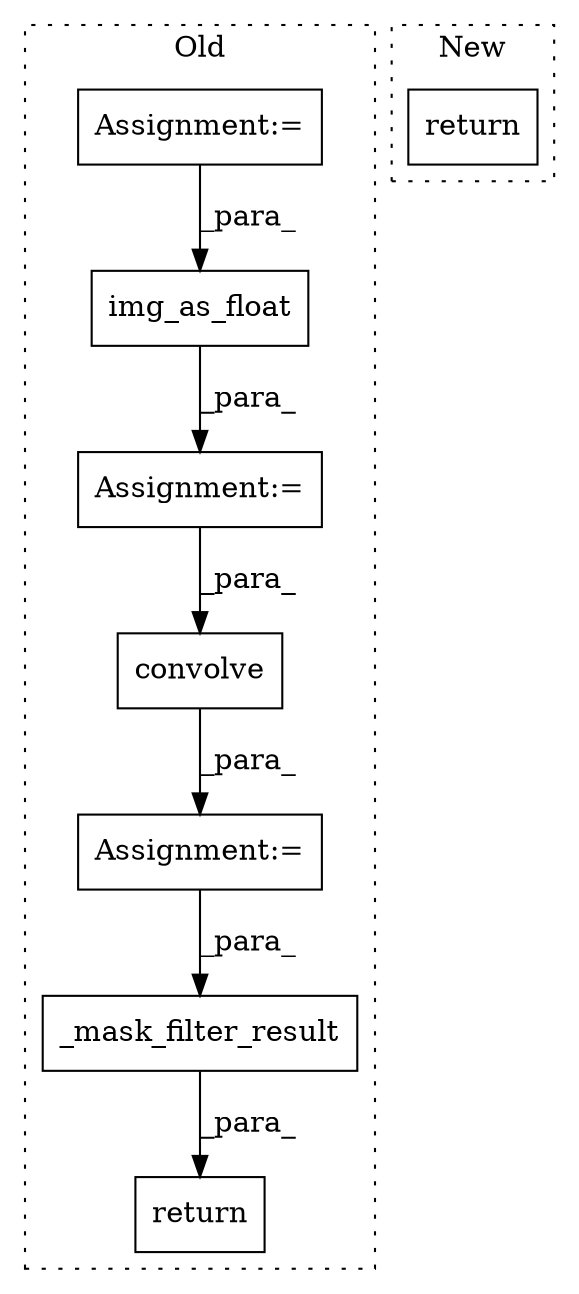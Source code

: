 digraph G {
subgraph cluster0 {
1 [label="_mask_filter_result" a="32" s="3493,3524" l="20,1" shape="box"];
3 [label="convolve" a="32" s="3448,3479" l="9,1" shape="box"];
4 [label="img_as_float" a="32" s="3416,3434" l="13,1" shape="box"];
5 [label="Assignment:=" a="7" s="3415" l="1" shape="box"];
6 [label="Assignment:=" a="7" s="3376" l="5" shape="box"];
7 [label="Assignment:=" a="7" s="3447" l="1" shape="box"];
8 [label="return" a="41" s="3486" l="7" shape="box"];
label = "Old";
style="dotted";
}
subgraph cluster1 {
2 [label="return" a="41" s="4816" l="7" shape="box"];
label = "New";
style="dotted";
}
1 -> 8 [label="_para_"];
3 -> 7 [label="_para_"];
4 -> 5 [label="_para_"];
5 -> 3 [label="_para_"];
6 -> 4 [label="_para_"];
7 -> 1 [label="_para_"];
}